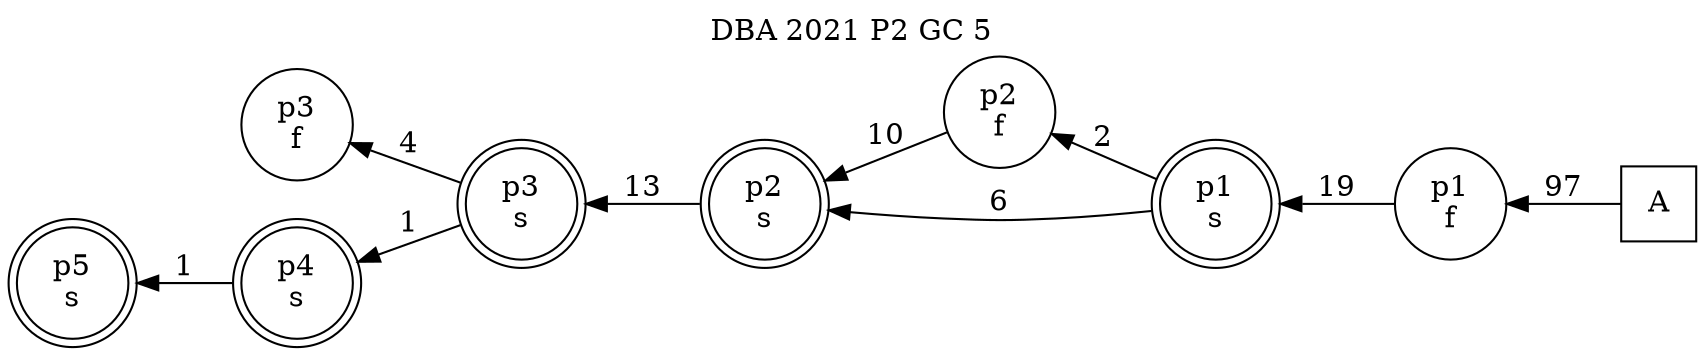 digraph DBA_2021_P2_GC_5_GOOD {
labelloc="tl"
label= " DBA 2021 P2 GC 5 "
rankdir="RL";
"A" [shape="square" label="A"]
"p1_f" [shape="circle" label="p1
f"]
"p1_s" [shape="doublecircle" label="p1
s"]
"p2_f" [shape="circle" label="p2
f"]
"p2_s" [shape="doublecircle" label="p2
s"]
"p3_s" [shape="doublecircle" label="p3
s"]
"p3_f" [shape="circle" label="p3
f"]
"p4_s" [shape="doublecircle" label="p4
s"]
"p5_s" [shape="doublecircle" label="p5
s"]
"A" -> "p1_f" [ label=97]
"p1_f" -> "p1_s" [ label=19]
"p1_s" -> "p2_f" [ label=2]
"p1_s" -> "p2_s" [ label=6]
"p2_f" -> "p2_s" [ label=10]
"p2_s" -> "p3_s" [ label=13]
"p3_s" -> "p3_f" [ label=4]
"p3_s" -> "p4_s" [ label=1]
"p4_s" -> "p5_s" [ label=1]
}
